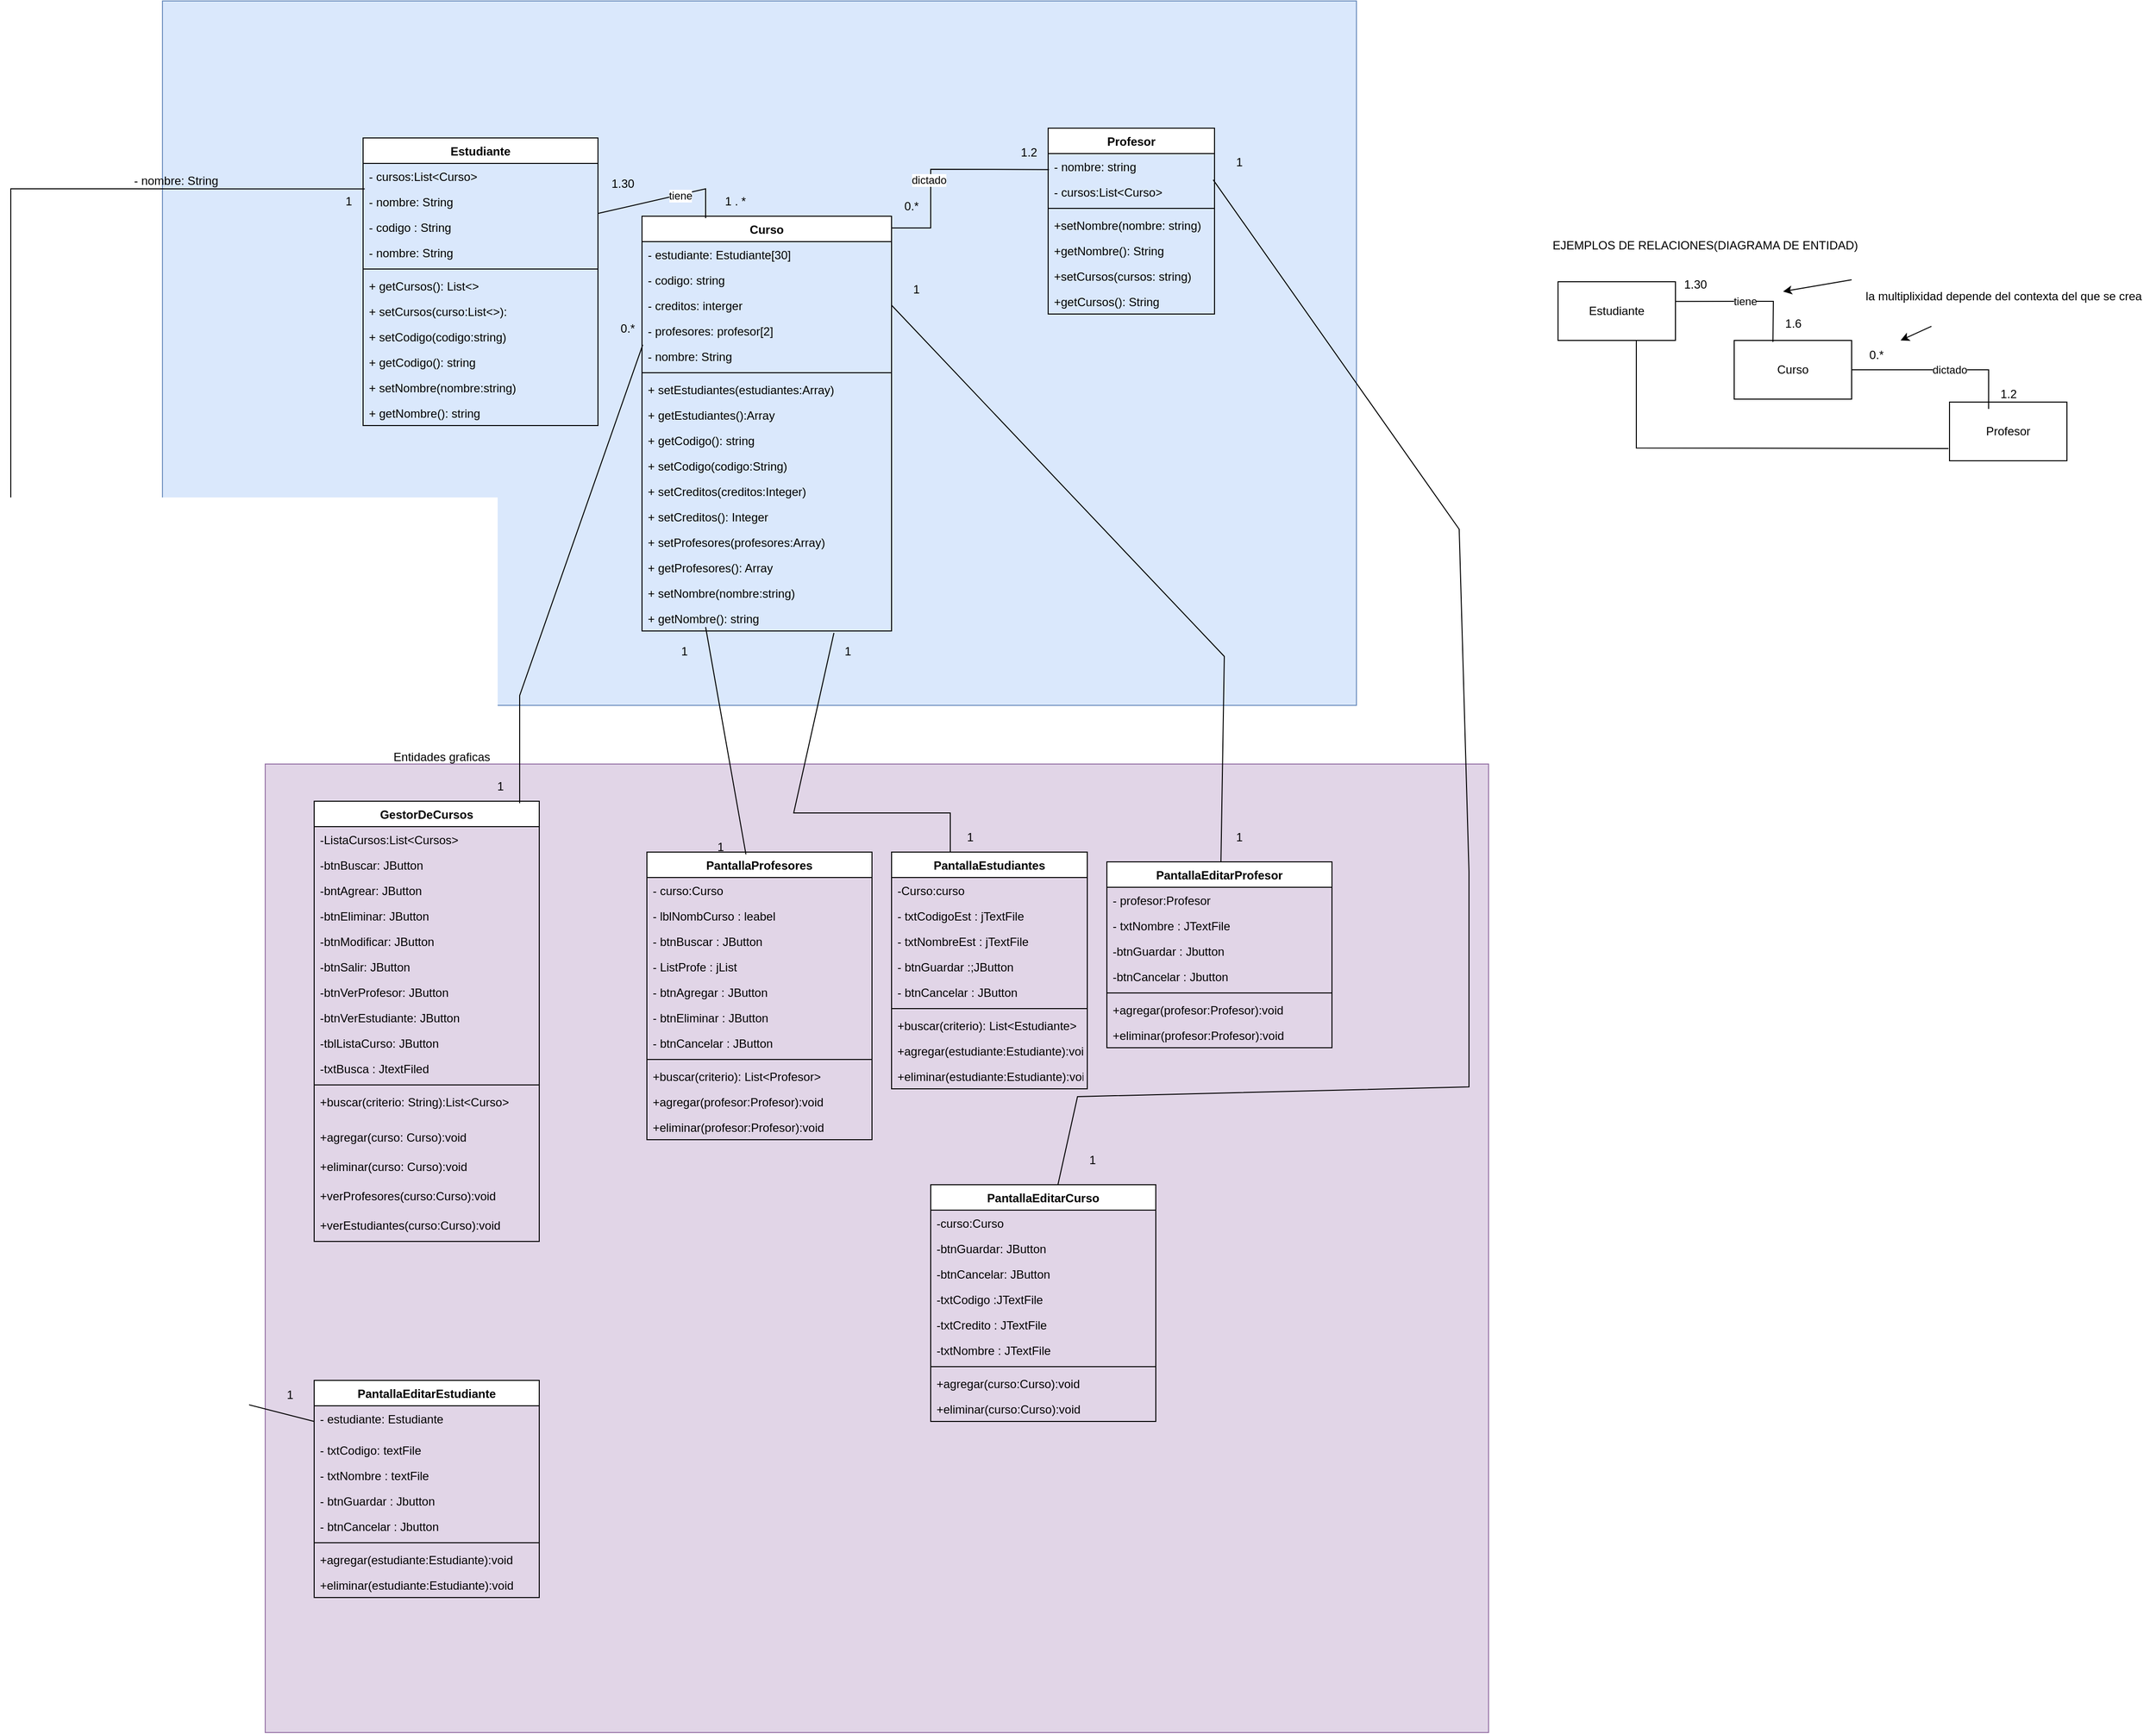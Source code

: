 <mxfile version="21.2.3" type="device">
  <diagram id="C5RBs43oDa-KdzZeNtuy" name="Page-1">
    <mxGraphModel dx="4175" dy="2761" grid="1" gridSize="10" guides="1" tooltips="1" connect="1" arrows="1" fold="1" page="1" pageScale="1" pageWidth="827" pageHeight="1169" math="0" shadow="0">
      <root>
        <mxCell id="WIyWlLk6GJQsqaUBKTNV-0" />
        <mxCell id="WIyWlLk6GJQsqaUBKTNV-1" parent="WIyWlLk6GJQsqaUBKTNV-0" />
        <mxCell id="dfQ5vr2KlKe60jf83hE6-34" value="" style="rounded=0;whiteSpace=wrap;html=1;fillColor=#dae8fc;strokeColor=#6c8ebf;" parent="WIyWlLk6GJQsqaUBKTNV-1" vertex="1">
          <mxGeometry x="-165" y="-470" width="1220" height="720" as="geometry" />
        </mxCell>
        <mxCell id="n-YLbALkxdfo_zPKDHEP-65" value="" style="rounded=0;whiteSpace=wrap;html=1;fillColor=#e1d5e7;strokeColor=#9673a6;" parent="WIyWlLk6GJQsqaUBKTNV-1" vertex="1">
          <mxGeometry x="-60" y="310" width="1250" height="990" as="geometry" />
        </mxCell>
        <mxCell id="zkfFHV4jXpPFQw0GAbJ--0" value="Profesor" style="swimlane;fontStyle=1;align=center;verticalAlign=top;childLayout=stackLayout;horizontal=1;startSize=26;horizontalStack=0;resizeParent=1;resizeLast=0;collapsible=1;marginBottom=0;rounded=0;shadow=0;strokeWidth=1;" parent="WIyWlLk6GJQsqaUBKTNV-1" vertex="1">
          <mxGeometry x="740" y="-340" width="170" height="190" as="geometry">
            <mxRectangle x="230" y="140" width="160" height="26" as="alternateBounds" />
          </mxGeometry>
        </mxCell>
        <mxCell id="zkfFHV4jXpPFQw0GAbJ--1" value="- nombre: string&#xa;" style="text;align=left;verticalAlign=top;spacingLeft=4;spacingRight=4;overflow=hidden;rotatable=0;points=[[0,0.5],[1,0.5]];portConstraint=eastwest;" parent="zkfFHV4jXpPFQw0GAbJ--0" vertex="1">
          <mxGeometry y="26" width="170" height="26" as="geometry" />
        </mxCell>
        <mxCell id="zkfFHV4jXpPFQw0GAbJ--2" value="- cursos:List&lt;Curso&gt;" style="text;align=left;verticalAlign=top;spacingLeft=4;spacingRight=4;overflow=hidden;rotatable=0;points=[[0,0.5],[1,0.5]];portConstraint=eastwest;rounded=0;shadow=0;html=0;" parent="zkfFHV4jXpPFQw0GAbJ--0" vertex="1">
          <mxGeometry y="52" width="170" height="26" as="geometry" />
        </mxCell>
        <mxCell id="zkfFHV4jXpPFQw0GAbJ--4" value="" style="line;html=1;strokeWidth=1;align=left;verticalAlign=middle;spacingTop=-1;spacingLeft=3;spacingRight=3;rotatable=0;labelPosition=right;points=[];portConstraint=eastwest;" parent="zkfFHV4jXpPFQw0GAbJ--0" vertex="1">
          <mxGeometry y="78" width="170" height="8" as="geometry" />
        </mxCell>
        <mxCell id="dfQ5vr2KlKe60jf83hE6-14" value="+setNombre(nombre: string)" style="text;align=left;verticalAlign=top;spacingLeft=4;spacingRight=4;overflow=hidden;rotatable=0;points=[[0,0.5],[1,0.5]];portConstraint=eastwest;rounded=0;shadow=0;html=0;" parent="zkfFHV4jXpPFQw0GAbJ--0" vertex="1">
          <mxGeometry y="86" width="170" height="26" as="geometry" />
        </mxCell>
        <mxCell id="dfQ5vr2KlKe60jf83hE6-15" value="+getNombre(): String" style="text;align=left;verticalAlign=top;spacingLeft=4;spacingRight=4;overflow=hidden;rotatable=0;points=[[0,0.5],[1,0.5]];portConstraint=eastwest;rounded=0;shadow=0;html=0;" parent="zkfFHV4jXpPFQw0GAbJ--0" vertex="1">
          <mxGeometry y="112" width="170" height="26" as="geometry" />
        </mxCell>
        <mxCell id="dfQ5vr2KlKe60jf83hE6-16" value="+setCursos(cursos: string)" style="text;align=left;verticalAlign=top;spacingLeft=4;spacingRight=4;overflow=hidden;rotatable=0;points=[[0,0.5],[1,0.5]];portConstraint=eastwest;rounded=0;shadow=0;html=0;" parent="zkfFHV4jXpPFQw0GAbJ--0" vertex="1">
          <mxGeometry y="138" width="170" height="26" as="geometry" />
        </mxCell>
        <mxCell id="dfQ5vr2KlKe60jf83hE6-17" value="+getCursos(): String" style="text;align=left;verticalAlign=top;spacingLeft=4;spacingRight=4;overflow=hidden;rotatable=0;points=[[0,0.5],[1,0.5]];portConstraint=eastwest;rounded=0;shadow=0;html=0;" parent="zkfFHV4jXpPFQw0GAbJ--0" vertex="1">
          <mxGeometry y="164" width="170" height="26" as="geometry" />
        </mxCell>
        <mxCell id="zkfFHV4jXpPFQw0GAbJ--6" value="Estudiante" style="swimlane;fontStyle=1;align=center;verticalAlign=top;childLayout=stackLayout;horizontal=1;startSize=26;horizontalStack=0;resizeParent=1;resizeLast=0;collapsible=1;marginBottom=0;rounded=0;shadow=0;strokeWidth=1;" parent="WIyWlLk6GJQsqaUBKTNV-1" vertex="1">
          <mxGeometry x="40" y="-330" width="240" height="294" as="geometry">
            <mxRectangle x="130" y="380" width="160" height="26" as="alternateBounds" />
          </mxGeometry>
        </mxCell>
        <mxCell id="zkfFHV4jXpPFQw0GAbJ--7" value="- cursos:List&lt;Curso&gt;" style="text;align=left;verticalAlign=top;spacingLeft=4;spacingRight=4;overflow=hidden;rotatable=0;points=[[0,0.5],[1,0.5]];portConstraint=eastwest;" parent="zkfFHV4jXpPFQw0GAbJ--6" vertex="1">
          <mxGeometry y="26" width="240" height="26" as="geometry" />
        </mxCell>
        <mxCell id="FOF1XSmfGurnGoWXkGHU-1" value="- nombre: String" style="text;align=left;verticalAlign=top;spacingLeft=4;spacingRight=4;overflow=hidden;rotatable=0;points=[[0,0.5],[1,0.5]];portConstraint=eastwest;" parent="zkfFHV4jXpPFQw0GAbJ--6" vertex="1">
          <mxGeometry y="52" width="240" height="26" as="geometry" />
        </mxCell>
        <mxCell id="n-YLbALkxdfo_zPKDHEP-37" value="- codigo : String" style="text;align=left;verticalAlign=top;spacingLeft=4;spacingRight=4;overflow=hidden;rotatable=0;points=[[0,0.5],[1,0.5]];portConstraint=eastwest;" parent="zkfFHV4jXpPFQw0GAbJ--6" vertex="1">
          <mxGeometry y="78" width="240" height="26" as="geometry" />
        </mxCell>
        <mxCell id="n-YLbALkxdfo_zPKDHEP-38" value="- nombre: String" style="text;align=left;verticalAlign=top;spacingLeft=4;spacingRight=4;overflow=hidden;rotatable=0;points=[[0,0.5],[1,0.5]];portConstraint=eastwest;" parent="zkfFHV4jXpPFQw0GAbJ--6" vertex="1">
          <mxGeometry y="104" width="240" height="26" as="geometry" />
        </mxCell>
        <mxCell id="zkfFHV4jXpPFQw0GAbJ--9" value="" style="line;html=1;strokeWidth=1;align=left;verticalAlign=middle;spacingTop=-1;spacingLeft=3;spacingRight=3;rotatable=0;labelPosition=right;points=[];portConstraint=eastwest;" parent="zkfFHV4jXpPFQw0GAbJ--6" vertex="1">
          <mxGeometry y="130" width="240" height="8" as="geometry" />
        </mxCell>
        <mxCell id="dfQ5vr2KlKe60jf83hE6-31" value="+ getCursos(): List&amp;lt;&amp;gt;" style="text;strokeColor=none;fillColor=none;align=left;verticalAlign=top;spacingLeft=4;spacingRight=4;overflow=hidden;rotatable=0;points=[[0,0.5],[1,0.5]];portConstraint=eastwest;whiteSpace=wrap;html=1;" parent="zkfFHV4jXpPFQw0GAbJ--6" vertex="1">
          <mxGeometry y="138" width="240" height="26" as="geometry" />
        </mxCell>
        <mxCell id="dfQ5vr2KlKe60jf83hE6-30" value="+ setCursos(curso:List&amp;lt;&amp;gt;):" style="text;strokeColor=none;fillColor=none;align=left;verticalAlign=top;spacingLeft=4;spacingRight=4;overflow=hidden;rotatable=0;points=[[0,0.5],[1,0.5]];portConstraint=eastwest;whiteSpace=wrap;html=1;" parent="zkfFHV4jXpPFQw0GAbJ--6" vertex="1">
          <mxGeometry y="164" width="240" height="26" as="geometry" />
        </mxCell>
        <mxCell id="dfQ5vr2KlKe60jf83hE6-28" value="+ setCodigo(codigo:string)" style="text;strokeColor=none;fillColor=none;align=left;verticalAlign=top;spacingLeft=4;spacingRight=4;overflow=hidden;rotatable=0;points=[[0,0.5],[1,0.5]];portConstraint=eastwest;whiteSpace=wrap;html=1;" parent="zkfFHV4jXpPFQw0GAbJ--6" vertex="1">
          <mxGeometry y="190" width="240" height="26" as="geometry" />
        </mxCell>
        <mxCell id="dfQ5vr2KlKe60jf83hE6-29" value="+ getCodigo(): string" style="text;strokeColor=none;fillColor=none;align=left;verticalAlign=top;spacingLeft=4;spacingRight=4;overflow=hidden;rotatable=0;points=[[0,0.5],[1,0.5]];portConstraint=eastwest;whiteSpace=wrap;html=1;" parent="zkfFHV4jXpPFQw0GAbJ--6" vertex="1">
          <mxGeometry y="216" width="240" height="26" as="geometry" />
        </mxCell>
        <mxCell id="dfQ5vr2KlKe60jf83hE6-32" value="+ setNombre(nombre:string)" style="text;strokeColor=none;fillColor=none;align=left;verticalAlign=top;spacingLeft=4;spacingRight=4;overflow=hidden;rotatable=0;points=[[0,0.5],[1,0.5]];portConstraint=eastwest;whiteSpace=wrap;html=1;" parent="zkfFHV4jXpPFQw0GAbJ--6" vertex="1">
          <mxGeometry y="242" width="240" height="26" as="geometry" />
        </mxCell>
        <mxCell id="dfQ5vr2KlKe60jf83hE6-33" value="+ getNombre(): string" style="text;strokeColor=none;fillColor=none;align=left;verticalAlign=top;spacingLeft=4;spacingRight=4;overflow=hidden;rotatable=0;points=[[0,0.5],[1,0.5]];portConstraint=eastwest;whiteSpace=wrap;html=1;" parent="zkfFHV4jXpPFQw0GAbJ--6" vertex="1">
          <mxGeometry y="268" width="240" height="26" as="geometry" />
        </mxCell>
        <mxCell id="n-YLbALkxdfo_zPKDHEP-0" value="Curso" style="swimlane;fontStyle=1;align=center;verticalAlign=top;childLayout=stackLayout;horizontal=1;startSize=26;horizontalStack=0;resizeParent=1;resizeParentMax=0;resizeLast=0;collapsible=1;marginBottom=0;whiteSpace=wrap;html=1;" parent="WIyWlLk6GJQsqaUBKTNV-1" vertex="1">
          <mxGeometry x="325" y="-250" width="255" height="424" as="geometry" />
        </mxCell>
        <mxCell id="n-YLbALkxdfo_zPKDHEP-1" value="&lt;font style=&quot;vertical-align: inherit;&quot;&gt;&lt;font style=&quot;vertical-align: inherit;&quot;&gt;&lt;font style=&quot;vertical-align: inherit;&quot;&gt;&lt;font style=&quot;vertical-align: inherit;&quot;&gt;- estudiante: Estudiante[30]&lt;/font&gt;&lt;/font&gt;&lt;/font&gt;&lt;/font&gt;" style="text;strokeColor=none;fillColor=none;align=left;verticalAlign=top;spacingLeft=4;spacingRight=4;overflow=hidden;rotatable=0;points=[[0,0.5],[1,0.5]];portConstraint=eastwest;whiteSpace=wrap;html=1;" parent="n-YLbALkxdfo_zPKDHEP-0" vertex="1">
          <mxGeometry y="26" width="255" height="26" as="geometry" />
        </mxCell>
        <mxCell id="n-YLbALkxdfo_zPKDHEP-39" value="&lt;font style=&quot;vertical-align: inherit;&quot;&gt;&lt;font style=&quot;vertical-align: inherit;&quot;&gt;&lt;font style=&quot;vertical-align: inherit;&quot;&gt;&lt;font style=&quot;vertical-align: inherit;&quot;&gt;- codigo: string&lt;/font&gt;&lt;/font&gt;&lt;/font&gt;&lt;/font&gt;" style="text;strokeColor=none;fillColor=none;align=left;verticalAlign=top;spacingLeft=4;spacingRight=4;overflow=hidden;rotatable=0;points=[[0,0.5],[1,0.5]];portConstraint=eastwest;whiteSpace=wrap;html=1;" parent="n-YLbALkxdfo_zPKDHEP-0" vertex="1">
          <mxGeometry y="52" width="255" height="26" as="geometry" />
        </mxCell>
        <mxCell id="n-YLbALkxdfo_zPKDHEP-40" value="&lt;font style=&quot;vertical-align: inherit;&quot;&gt;&lt;font style=&quot;vertical-align: inherit;&quot;&gt;&lt;font style=&quot;vertical-align: inherit;&quot;&gt;&lt;font style=&quot;vertical-align: inherit;&quot;&gt;- creditos: interger&lt;/font&gt;&lt;/font&gt;&lt;/font&gt;&lt;/font&gt;" style="text;strokeColor=none;fillColor=none;align=left;verticalAlign=top;spacingLeft=4;spacingRight=4;overflow=hidden;rotatable=0;points=[[0,0.5],[1,0.5]];portConstraint=eastwest;whiteSpace=wrap;html=1;" parent="n-YLbALkxdfo_zPKDHEP-0" vertex="1">
          <mxGeometry y="78" width="255" height="26" as="geometry" />
        </mxCell>
        <mxCell id="n-YLbALkxdfo_zPKDHEP-41" value="&lt;font style=&quot;vertical-align: inherit;&quot;&gt;&lt;font style=&quot;vertical-align: inherit;&quot;&gt;&lt;font style=&quot;vertical-align: inherit;&quot;&gt;&lt;font style=&quot;vertical-align: inherit;&quot;&gt;- profesores: profesor[2]&lt;/font&gt;&lt;/font&gt;&lt;/font&gt;&lt;/font&gt;" style="text;strokeColor=none;fillColor=none;align=left;verticalAlign=top;spacingLeft=4;spacingRight=4;overflow=hidden;rotatable=0;points=[[0,0.5],[1,0.5]];portConstraint=eastwest;whiteSpace=wrap;html=1;" parent="n-YLbALkxdfo_zPKDHEP-0" vertex="1">
          <mxGeometry y="104" width="255" height="26" as="geometry" />
        </mxCell>
        <mxCell id="n-YLbALkxdfo_zPKDHEP-42" value="&lt;font style=&quot;vertical-align: inherit;&quot;&gt;&lt;font style=&quot;vertical-align: inherit;&quot;&gt;&lt;font style=&quot;vertical-align: inherit;&quot;&gt;&lt;font style=&quot;vertical-align: inherit;&quot;&gt;- nombre: String&lt;/font&gt;&lt;/font&gt;&lt;/font&gt;&lt;/font&gt;" style="text;strokeColor=none;fillColor=none;align=left;verticalAlign=top;spacingLeft=4;spacingRight=4;overflow=hidden;rotatable=0;points=[[0,0.5],[1,0.5]];portConstraint=eastwest;whiteSpace=wrap;html=1;" parent="n-YLbALkxdfo_zPKDHEP-0" vertex="1">
          <mxGeometry y="130" width="255" height="26" as="geometry" />
        </mxCell>
        <mxCell id="n-YLbALkxdfo_zPKDHEP-2" value="" style="line;strokeWidth=1;fillColor=none;align=left;verticalAlign=middle;spacingTop=-1;spacingLeft=3;spacingRight=3;rotatable=0;labelPosition=right;points=[];portConstraint=eastwest;strokeColor=inherit;" parent="n-YLbALkxdfo_zPKDHEP-0" vertex="1">
          <mxGeometry y="156" width="255" height="8" as="geometry" />
        </mxCell>
        <mxCell id="n-YLbALkxdfo_zPKDHEP-3" value="+ setEstudiantes(estudiantes:Array)" style="text;strokeColor=none;fillColor=none;align=left;verticalAlign=top;spacingLeft=4;spacingRight=4;overflow=hidden;rotatable=0;points=[[0,0.5],[1,0.5]];portConstraint=eastwest;whiteSpace=wrap;html=1;" parent="n-YLbALkxdfo_zPKDHEP-0" vertex="1">
          <mxGeometry y="164" width="255" height="26" as="geometry" />
        </mxCell>
        <mxCell id="dfQ5vr2KlKe60jf83hE6-19" value="+ getEstudiantes():Array" style="text;strokeColor=none;fillColor=none;align=left;verticalAlign=top;spacingLeft=4;spacingRight=4;overflow=hidden;rotatable=0;points=[[0,0.5],[1,0.5]];portConstraint=eastwest;whiteSpace=wrap;html=1;" parent="n-YLbALkxdfo_zPKDHEP-0" vertex="1">
          <mxGeometry y="190" width="255" height="26" as="geometry" />
        </mxCell>
        <mxCell id="dfQ5vr2KlKe60jf83hE6-20" value="+ getCodigo(): string" style="text;strokeColor=none;fillColor=none;align=left;verticalAlign=top;spacingLeft=4;spacingRight=4;overflow=hidden;rotatable=0;points=[[0,0.5],[1,0.5]];portConstraint=eastwest;whiteSpace=wrap;html=1;" parent="n-YLbALkxdfo_zPKDHEP-0" vertex="1">
          <mxGeometry y="216" width="255" height="26" as="geometry" />
        </mxCell>
        <mxCell id="dfQ5vr2KlKe60jf83hE6-21" value="+ setCodigo(codigo:String)" style="text;strokeColor=none;fillColor=none;align=left;verticalAlign=top;spacingLeft=4;spacingRight=4;overflow=hidden;rotatable=0;points=[[0,0.5],[1,0.5]];portConstraint=eastwest;whiteSpace=wrap;html=1;" parent="n-YLbALkxdfo_zPKDHEP-0" vertex="1">
          <mxGeometry y="242" width="255" height="26" as="geometry" />
        </mxCell>
        <mxCell id="dfQ5vr2KlKe60jf83hE6-23" value="+ setCreditos(creditos:Integer)" style="text;strokeColor=none;fillColor=none;align=left;verticalAlign=top;spacingLeft=4;spacingRight=4;overflow=hidden;rotatable=0;points=[[0,0.5],[1,0.5]];portConstraint=eastwest;whiteSpace=wrap;html=1;" parent="n-YLbALkxdfo_zPKDHEP-0" vertex="1">
          <mxGeometry y="268" width="255" height="26" as="geometry" />
        </mxCell>
        <mxCell id="dfQ5vr2KlKe60jf83hE6-22" value="+ setCreditos(): Integer" style="text;strokeColor=none;fillColor=none;align=left;verticalAlign=top;spacingLeft=4;spacingRight=4;overflow=hidden;rotatable=0;points=[[0,0.5],[1,0.5]];portConstraint=eastwest;whiteSpace=wrap;html=1;" parent="n-YLbALkxdfo_zPKDHEP-0" vertex="1">
          <mxGeometry y="294" width="255" height="26" as="geometry" />
        </mxCell>
        <mxCell id="dfQ5vr2KlKe60jf83hE6-24" value="+ setProfesores(profesores:Array)" style="text;strokeColor=none;fillColor=none;align=left;verticalAlign=top;spacingLeft=4;spacingRight=4;overflow=hidden;rotatable=0;points=[[0,0.5],[1,0.5]];portConstraint=eastwest;whiteSpace=wrap;html=1;" parent="n-YLbALkxdfo_zPKDHEP-0" vertex="1">
          <mxGeometry y="320" width="255" height="26" as="geometry" />
        </mxCell>
        <mxCell id="dfQ5vr2KlKe60jf83hE6-25" value="+ getProfesores(): Array" style="text;strokeColor=none;fillColor=none;align=left;verticalAlign=top;spacingLeft=4;spacingRight=4;overflow=hidden;rotatable=0;points=[[0,0.5],[1,0.5]];portConstraint=eastwest;whiteSpace=wrap;html=1;" parent="n-YLbALkxdfo_zPKDHEP-0" vertex="1">
          <mxGeometry y="346" width="255" height="26" as="geometry" />
        </mxCell>
        <mxCell id="dfQ5vr2KlKe60jf83hE6-26" value="+ setNombre(nombre:string)" style="text;strokeColor=none;fillColor=none;align=left;verticalAlign=top;spacingLeft=4;spacingRight=4;overflow=hidden;rotatable=0;points=[[0,0.5],[1,0.5]];portConstraint=eastwest;whiteSpace=wrap;html=1;" parent="n-YLbALkxdfo_zPKDHEP-0" vertex="1">
          <mxGeometry y="372" width="255" height="26" as="geometry" />
        </mxCell>
        <mxCell id="dfQ5vr2KlKe60jf83hE6-27" value="+ getNombre(): string" style="text;strokeColor=none;fillColor=none;align=left;verticalAlign=top;spacingLeft=4;spacingRight=4;overflow=hidden;rotatable=0;points=[[0,0.5],[1,0.5]];portConstraint=eastwest;whiteSpace=wrap;html=1;" parent="n-YLbALkxdfo_zPKDHEP-0" vertex="1">
          <mxGeometry y="398" width="255" height="26" as="geometry" />
        </mxCell>
        <mxCell id="n-YLbALkxdfo_zPKDHEP-4" value="Estudiante" style="rounded=0;whiteSpace=wrap;html=1;" parent="WIyWlLk6GJQsqaUBKTNV-1" vertex="1">
          <mxGeometry x="1261" y="-183" width="120" height="60" as="geometry" />
        </mxCell>
        <mxCell id="n-YLbALkxdfo_zPKDHEP-5" value="Curso" style="rounded=0;whiteSpace=wrap;html=1;" parent="WIyWlLk6GJQsqaUBKTNV-1" vertex="1">
          <mxGeometry x="1441" y="-123" width="120" height="60" as="geometry" />
        </mxCell>
        <mxCell id="n-YLbALkxdfo_zPKDHEP-6" value="Profesor" style="rounded=0;whiteSpace=wrap;html=1;" parent="WIyWlLk6GJQsqaUBKTNV-1" vertex="1">
          <mxGeometry x="1661" y="-60" width="120" height="60" as="geometry" />
        </mxCell>
        <mxCell id="n-YLbALkxdfo_zPKDHEP-7" value="tiene" style="endArrow=none;html=1;rounded=0;exitX=0.997;exitY=0.335;exitDx=0;exitDy=0;exitPerimeter=0;entryX=0.33;entryY=0.025;entryDx=0;entryDy=0;entryPerimeter=0;" parent="WIyWlLk6GJQsqaUBKTNV-1" source="n-YLbALkxdfo_zPKDHEP-4" target="n-YLbALkxdfo_zPKDHEP-5" edge="1">
          <mxGeometry width="50" height="50" relative="1" as="geometry">
            <mxPoint x="1421" y="-123" as="sourcePoint" />
            <mxPoint x="1481" y="-133" as="targetPoint" />
            <Array as="points">
              <mxPoint x="1481" y="-163" />
            </Array>
          </mxGeometry>
        </mxCell>
        <mxCell id="n-YLbALkxdfo_zPKDHEP-8" value="1.30" style="text;html=1;align=center;verticalAlign=middle;resizable=0;points=[];autosize=1;strokeColor=none;fillColor=none;" parent="WIyWlLk6GJQsqaUBKTNV-1" vertex="1">
          <mxGeometry x="1376" y="-195" width="50" height="30" as="geometry" />
        </mxCell>
        <mxCell id="n-YLbALkxdfo_zPKDHEP-10" value="" style="endArrow=none;html=1;rounded=0;exitX=-0.009;exitY=0.674;exitDx=0;exitDy=0;exitPerimeter=0;" parent="WIyWlLk6GJQsqaUBKTNV-1" edge="1">
          <mxGeometry width="50" height="50" relative="1" as="geometry">
            <mxPoint x="1659.92" y="-12.56" as="sourcePoint" />
            <mxPoint x="1341" y="-123" as="targetPoint" />
            <Array as="points">
              <mxPoint x="1341" y="-13" />
            </Array>
          </mxGeometry>
        </mxCell>
        <mxCell id="n-YLbALkxdfo_zPKDHEP-11" value="1.6" style="text;html=1;align=center;verticalAlign=middle;resizable=0;points=[];autosize=1;strokeColor=none;fillColor=none;" parent="WIyWlLk6GJQsqaUBKTNV-1" vertex="1">
          <mxGeometry x="1481" y="-155" width="40" height="30" as="geometry" />
        </mxCell>
        <mxCell id="n-YLbALkxdfo_zPKDHEP-12" value="EJEMPLOS DE RELACIONES(DIAGRAMA DE ENTIDAD)" style="text;html=1;align=center;verticalAlign=middle;resizable=0;points=[];autosize=1;strokeColor=none;fillColor=none;" parent="WIyWlLk6GJQsqaUBKTNV-1" vertex="1">
          <mxGeometry x="1241" y="-235" width="340" height="30" as="geometry" />
        </mxCell>
        <mxCell id="n-YLbALkxdfo_zPKDHEP-15" value="" style="endArrow=classic;html=1;rounded=0;" parent="WIyWlLk6GJQsqaUBKTNV-1" edge="1">
          <mxGeometry width="50" height="50" relative="1" as="geometry">
            <mxPoint x="1561" y="-185" as="sourcePoint" />
            <mxPoint x="1491" y="-173" as="targetPoint" />
          </mxGeometry>
        </mxCell>
        <mxCell id="n-YLbALkxdfo_zPKDHEP-16" value="" style="endArrow=none;html=1;rounded=0;exitX=1;exitY=0.5;exitDx=0;exitDy=0;entryX=0.333;entryY=0;entryDx=0;entryDy=0;entryPerimeter=0;" parent="WIyWlLk6GJQsqaUBKTNV-1" source="n-YLbALkxdfo_zPKDHEP-5" edge="1">
          <mxGeometry width="50" height="50" relative="1" as="geometry">
            <mxPoint x="1591" y="-83" as="sourcePoint" />
            <mxPoint x="1700.96" y="-53" as="targetPoint" />
            <Array as="points">
              <mxPoint x="1701" y="-93" />
            </Array>
          </mxGeometry>
        </mxCell>
        <mxCell id="n-YLbALkxdfo_zPKDHEP-17" value="dictado" style="edgeLabel;html=1;align=center;verticalAlign=middle;resizable=0;points=[];" parent="n-YLbALkxdfo_zPKDHEP-16" vertex="1" connectable="0">
          <mxGeometry x="0.106" relative="1" as="geometry">
            <mxPoint as="offset" />
          </mxGeometry>
        </mxCell>
        <mxCell id="n-YLbALkxdfo_zPKDHEP-18" value="0.*" style="text;html=1;align=center;verticalAlign=middle;resizable=0;points=[];autosize=1;strokeColor=none;fillColor=none;" parent="WIyWlLk6GJQsqaUBKTNV-1" vertex="1">
          <mxGeometry x="1566" y="-123" width="40" height="30" as="geometry" />
        </mxCell>
        <mxCell id="n-YLbALkxdfo_zPKDHEP-19" value="1.2" style="text;html=1;align=center;verticalAlign=middle;resizable=0;points=[];autosize=1;strokeColor=none;fillColor=none;" parent="WIyWlLk6GJQsqaUBKTNV-1" vertex="1">
          <mxGeometry x="1701" y="-83" width="40" height="30" as="geometry" />
        </mxCell>
        <mxCell id="n-YLbALkxdfo_zPKDHEP-21" value="la multiplixidad depende del contexta del que se crea" style="text;html=1;align=center;verticalAlign=middle;resizable=0;points=[];autosize=1;strokeColor=none;fillColor=none;" parent="WIyWlLk6GJQsqaUBKTNV-1" vertex="1">
          <mxGeometry x="1561" y="-183" width="310" height="30" as="geometry" />
        </mxCell>
        <mxCell id="n-YLbALkxdfo_zPKDHEP-25" value="" style="endArrow=classic;html=1;rounded=0;exitX=0.005;exitY=0.92;exitDx=0;exitDy=0;exitPerimeter=0;" parent="WIyWlLk6GJQsqaUBKTNV-1" edge="1">
          <mxGeometry width="50" height="50" relative="1" as="geometry">
            <mxPoint x="1642.55" y="-137.4" as="sourcePoint" />
            <mxPoint x="1611" y="-123" as="targetPoint" />
          </mxGeometry>
        </mxCell>
        <mxCell id="n-YLbALkxdfo_zPKDHEP-29" value="&lt;font style=&quot;vertical-align: inherit;&quot;&gt;&lt;font style=&quot;vertical-align: inherit;&quot;&gt;1.30&lt;/font&gt;&lt;/font&gt;" style="text;html=1;align=center;verticalAlign=middle;resizable=0;points=[];autosize=1;strokeColor=none;fillColor=none;" parent="WIyWlLk6GJQsqaUBKTNV-1" vertex="1">
          <mxGeometry x="280" y="-298" width="50" height="30" as="geometry" />
        </mxCell>
        <mxCell id="n-YLbALkxdfo_zPKDHEP-30" value="" style="endArrow=none;html=1;rounded=0;exitX=0.999;exitY=-0.028;exitDx=0;exitDy=0;exitPerimeter=0;" parent="WIyWlLk6GJQsqaUBKTNV-1" source="n-YLbALkxdfo_zPKDHEP-37" edge="1">
          <mxGeometry width="50" height="50" relative="1" as="geometry">
            <mxPoint x="360" y="-138" as="sourcePoint" />
            <mxPoint x="390" y="-248" as="targetPoint" />
            <Array as="points">
              <mxPoint x="390" y="-278" />
            </Array>
          </mxGeometry>
        </mxCell>
        <mxCell id="n-YLbALkxdfo_zPKDHEP-31" value="&lt;font style=&quot;vertical-align: inherit;&quot;&gt;&lt;font style=&quot;vertical-align: inherit;&quot;&gt;tiene&lt;/font&gt;&lt;/font&gt;" style="edgeLabel;html=1;align=center;verticalAlign=middle;resizable=0;points=[];" parent="n-YLbALkxdfo_zPKDHEP-30" vertex="1" connectable="0">
          <mxGeometry x="0.193" y="-1" relative="1" as="geometry">
            <mxPoint as="offset" />
          </mxGeometry>
        </mxCell>
        <mxCell id="n-YLbALkxdfo_zPKDHEP-32" value="&lt;font style=&quot;vertical-align: inherit;&quot;&gt;&lt;font style=&quot;vertical-align: inherit;&quot;&gt;1 . *&lt;/font&gt;&lt;/font&gt;" style="text;html=1;align=center;verticalAlign=middle;resizable=0;points=[];autosize=1;strokeColor=none;fillColor=none;" parent="WIyWlLk6GJQsqaUBKTNV-1" vertex="1">
          <mxGeometry x="400" y="-280" width="40" height="30" as="geometry" />
        </mxCell>
        <mxCell id="n-YLbALkxdfo_zPKDHEP-33" value="" style="endArrow=none;html=1;rounded=0;entryX=1.021;entryY=1.078;entryDx=0;entryDy=0;entryPerimeter=0;" parent="WIyWlLk6GJQsqaUBKTNV-1" target="n-YLbALkxdfo_zPKDHEP-36" edge="1">
          <mxGeometry width="50" height="50" relative="1" as="geometry">
            <mxPoint x="580" y="-238" as="sourcePoint" />
            <mxPoint x="630" y="-158" as="targetPoint" />
            <Array as="points">
              <mxPoint x="620" y="-238" />
              <mxPoint x="620" y="-298" />
            </Array>
          </mxGeometry>
        </mxCell>
        <mxCell id="n-YLbALkxdfo_zPKDHEP-35" value="&lt;font style=&quot;vertical-align: inherit;&quot;&gt;&lt;font style=&quot;vertical-align: inherit;&quot;&gt;dictado&lt;/font&gt;&lt;/font&gt;" style="edgeLabel;html=1;align=center;verticalAlign=middle;resizable=0;points=[];" parent="n-YLbALkxdfo_zPKDHEP-33" vertex="1" connectable="0">
          <mxGeometry x="-0.188" y="2" relative="1" as="geometry">
            <mxPoint as="offset" />
          </mxGeometry>
        </mxCell>
        <mxCell id="n-YLbALkxdfo_zPKDHEP-34" value="&lt;font style=&quot;vertical-align: inherit;&quot;&gt;&lt;font style=&quot;vertical-align: inherit;&quot;&gt;0.*&lt;/font&gt;&lt;/font&gt;" style="text;html=1;align=center;verticalAlign=middle;resizable=0;points=[];autosize=1;strokeColor=none;fillColor=none;" parent="WIyWlLk6GJQsqaUBKTNV-1" vertex="1">
          <mxGeometry x="580" y="-275" width="40" height="30" as="geometry" />
        </mxCell>
        <mxCell id="n-YLbALkxdfo_zPKDHEP-36" value="&lt;font style=&quot;vertical-align: inherit;&quot;&gt;&lt;font style=&quot;vertical-align: inherit;&quot;&gt;1.2&lt;/font&gt;&lt;/font&gt;" style="text;html=1;align=center;verticalAlign=middle;resizable=0;points=[];autosize=1;strokeColor=none;fillColor=none;" parent="WIyWlLk6GJQsqaUBKTNV-1" vertex="1">
          <mxGeometry x="700" y="-330" width="40" height="30" as="geometry" />
        </mxCell>
        <mxCell id="n-YLbALkxdfo_zPKDHEP-43" value="GestorDeCursos" style="swimlane;fontStyle=1;align=center;verticalAlign=top;childLayout=stackLayout;horizontal=1;startSize=26;horizontalStack=0;resizeParent=1;resizeParentMax=0;resizeLast=0;collapsible=1;marginBottom=0;whiteSpace=wrap;html=1;" parent="WIyWlLk6GJQsqaUBKTNV-1" vertex="1">
          <mxGeometry x="-10" y="348" width="230" height="450" as="geometry" />
        </mxCell>
        <mxCell id="n-YLbALkxdfo_zPKDHEP-44" value="-ListaCursos:List&amp;lt;Cursos&amp;gt;" style="text;strokeColor=none;fillColor=none;align=left;verticalAlign=top;spacingLeft=4;spacingRight=4;overflow=hidden;rotatable=0;points=[[0,0.5],[1,0.5]];portConstraint=eastwest;whiteSpace=wrap;html=1;" parent="n-YLbALkxdfo_zPKDHEP-43" vertex="1">
          <mxGeometry y="26" width="230" height="26" as="geometry" />
        </mxCell>
        <mxCell id="n-YLbALkxdfo_zPKDHEP-73" value="-btnBuscar: JButton" style="text;strokeColor=none;fillColor=none;align=left;verticalAlign=top;spacingLeft=4;spacingRight=4;overflow=hidden;rotatable=0;points=[[0,0.5],[1,0.5]];portConstraint=eastwest;whiteSpace=wrap;html=1;" parent="n-YLbALkxdfo_zPKDHEP-43" vertex="1">
          <mxGeometry y="52" width="230" height="26" as="geometry" />
        </mxCell>
        <mxCell id="n-YLbALkxdfo_zPKDHEP-74" value="-bntAgrear: JButton" style="text;strokeColor=none;fillColor=none;align=left;verticalAlign=top;spacingLeft=4;spacingRight=4;overflow=hidden;rotatable=0;points=[[0,0.5],[1,0.5]];portConstraint=eastwest;whiteSpace=wrap;html=1;" parent="n-YLbALkxdfo_zPKDHEP-43" vertex="1">
          <mxGeometry y="78" width="230" height="26" as="geometry" />
        </mxCell>
        <mxCell id="n-YLbALkxdfo_zPKDHEP-75" value="-btnEliminar: JButton" style="text;strokeColor=none;fillColor=none;align=left;verticalAlign=top;spacingLeft=4;spacingRight=4;overflow=hidden;rotatable=0;points=[[0,0.5],[1,0.5]];portConstraint=eastwest;whiteSpace=wrap;html=1;" parent="n-YLbALkxdfo_zPKDHEP-43" vertex="1">
          <mxGeometry y="104" width="230" height="26" as="geometry" />
        </mxCell>
        <mxCell id="n-YLbALkxdfo_zPKDHEP-76" value="-btnModificar: JButton" style="text;strokeColor=none;fillColor=none;align=left;verticalAlign=top;spacingLeft=4;spacingRight=4;overflow=hidden;rotatable=0;points=[[0,0.5],[1,0.5]];portConstraint=eastwest;whiteSpace=wrap;html=1;" parent="n-YLbALkxdfo_zPKDHEP-43" vertex="1">
          <mxGeometry y="130" width="230" height="26" as="geometry" />
        </mxCell>
        <mxCell id="--uAvpTp4v0zV4zCWOfy-2" value="-btnSalir: JButton" style="text;strokeColor=none;fillColor=none;align=left;verticalAlign=top;spacingLeft=4;spacingRight=4;overflow=hidden;rotatable=0;points=[[0,0.5],[1,0.5]];portConstraint=eastwest;whiteSpace=wrap;html=1;" parent="n-YLbALkxdfo_zPKDHEP-43" vertex="1">
          <mxGeometry y="156" width="230" height="26" as="geometry" />
        </mxCell>
        <mxCell id="n-YLbALkxdfo_zPKDHEP-77" value="-btnVerProfesor: JButton" style="text;strokeColor=none;fillColor=none;align=left;verticalAlign=top;spacingLeft=4;spacingRight=4;overflow=hidden;rotatable=0;points=[[0,0.5],[1,0.5]];portConstraint=eastwest;whiteSpace=wrap;html=1;" parent="n-YLbALkxdfo_zPKDHEP-43" vertex="1">
          <mxGeometry y="182" width="230" height="26" as="geometry" />
        </mxCell>
        <mxCell id="n-YLbALkxdfo_zPKDHEP-78" value="-btnVerEstudiante: JButton" style="text;strokeColor=none;fillColor=none;align=left;verticalAlign=top;spacingLeft=4;spacingRight=4;overflow=hidden;rotatable=0;points=[[0,0.5],[1,0.5]];portConstraint=eastwest;whiteSpace=wrap;html=1;" parent="n-YLbALkxdfo_zPKDHEP-43" vertex="1">
          <mxGeometry y="208" width="230" height="26" as="geometry" />
        </mxCell>
        <mxCell id="--uAvpTp4v0zV4zCWOfy-3" value="-tblListaCurso: JButton" style="text;strokeColor=none;fillColor=none;align=left;verticalAlign=top;spacingLeft=4;spacingRight=4;overflow=hidden;rotatable=0;points=[[0,0.5],[1,0.5]];portConstraint=eastwest;whiteSpace=wrap;html=1;" parent="n-YLbALkxdfo_zPKDHEP-43" vertex="1">
          <mxGeometry y="234" width="230" height="26" as="geometry" />
        </mxCell>
        <mxCell id="--uAvpTp4v0zV4zCWOfy-4" value="-txtBusca : JtextFiled" style="text;strokeColor=none;fillColor=none;align=left;verticalAlign=top;spacingLeft=4;spacingRight=4;overflow=hidden;rotatable=0;points=[[0,0.5],[1,0.5]];portConstraint=eastwest;whiteSpace=wrap;html=1;" parent="n-YLbALkxdfo_zPKDHEP-43" vertex="1">
          <mxGeometry y="260" width="230" height="26" as="geometry" />
        </mxCell>
        <mxCell id="n-YLbALkxdfo_zPKDHEP-45" value="" style="line;strokeWidth=1;fillColor=none;align=left;verticalAlign=middle;spacingTop=-1;spacingLeft=3;spacingRight=3;rotatable=0;labelPosition=right;points=[];portConstraint=eastwest;strokeColor=inherit;" parent="n-YLbALkxdfo_zPKDHEP-43" vertex="1">
          <mxGeometry y="286" width="230" height="8" as="geometry" />
        </mxCell>
        <mxCell id="n-YLbALkxdfo_zPKDHEP-46" value="+buscar(criterio: String):List&amp;lt;Curso&amp;gt;" style="text;strokeColor=none;fillColor=none;align=left;verticalAlign=top;spacingLeft=4;spacingRight=4;overflow=hidden;rotatable=0;points=[[0,0.5],[1,0.5]];portConstraint=eastwest;whiteSpace=wrap;html=1;" parent="n-YLbALkxdfo_zPKDHEP-43" vertex="1">
          <mxGeometry y="294" width="230" height="36" as="geometry" />
        </mxCell>
        <mxCell id="n-YLbALkxdfo_zPKDHEP-69" value="+agregar(curso: Curso):void" style="text;strokeColor=none;fillColor=none;align=left;verticalAlign=top;spacingLeft=4;spacingRight=4;overflow=hidden;rotatable=0;points=[[0,0.5],[1,0.5]];portConstraint=eastwest;whiteSpace=wrap;html=1;" parent="n-YLbALkxdfo_zPKDHEP-43" vertex="1">
          <mxGeometry y="330" width="230" height="30" as="geometry" />
        </mxCell>
        <mxCell id="n-YLbALkxdfo_zPKDHEP-70" value="+eliminar(curso: Curso):void" style="text;strokeColor=none;fillColor=none;align=left;verticalAlign=top;spacingLeft=4;spacingRight=4;overflow=hidden;rotatable=0;points=[[0,0.5],[1,0.5]];portConstraint=eastwest;whiteSpace=wrap;html=1;" parent="n-YLbALkxdfo_zPKDHEP-43" vertex="1">
          <mxGeometry y="360" width="230" height="30" as="geometry" />
        </mxCell>
        <mxCell id="n-YLbALkxdfo_zPKDHEP-71" value="+verProfesores(curso:Curso):void" style="text;strokeColor=none;fillColor=none;align=left;verticalAlign=top;spacingLeft=4;spacingRight=4;overflow=hidden;rotatable=0;points=[[0,0.5],[1,0.5]];portConstraint=eastwest;whiteSpace=wrap;html=1;" parent="n-YLbALkxdfo_zPKDHEP-43" vertex="1">
          <mxGeometry y="390" width="230" height="30" as="geometry" />
        </mxCell>
        <mxCell id="n-YLbALkxdfo_zPKDHEP-72" value="+verEstudiantes(curso:Curso):void" style="text;strokeColor=none;fillColor=none;align=left;verticalAlign=top;spacingLeft=4;spacingRight=4;overflow=hidden;rotatable=0;points=[[0,0.5],[1,0.5]];portConstraint=eastwest;whiteSpace=wrap;html=1;" parent="n-YLbALkxdfo_zPKDHEP-43" vertex="1">
          <mxGeometry y="420" width="230" height="30" as="geometry" />
        </mxCell>
        <mxCell id="n-YLbALkxdfo_zPKDHEP-47" value="" style="endArrow=none;html=1;rounded=0;entryX=0.003;entryY=0.055;entryDx=0;entryDy=0;entryPerimeter=0;" parent="WIyWlLk6GJQsqaUBKTNV-1" target="n-YLbALkxdfo_zPKDHEP-42" edge="1">
          <mxGeometry width="50" height="50" relative="1" as="geometry">
            <mxPoint x="200" y="350" as="sourcePoint" />
            <mxPoint x="250" y="300" as="targetPoint" />
            <Array as="points">
              <mxPoint x="200" y="240" />
            </Array>
          </mxGeometry>
        </mxCell>
        <mxCell id="n-YLbALkxdfo_zPKDHEP-48" value="1" style="text;html=1;align=center;verticalAlign=middle;resizable=0;points=[];autosize=1;strokeColor=none;fillColor=none;" parent="WIyWlLk6GJQsqaUBKTNV-1" vertex="1">
          <mxGeometry x="165" y="318" width="30" height="30" as="geometry" />
        </mxCell>
        <mxCell id="n-YLbALkxdfo_zPKDHEP-49" value="0.*" style="text;html=1;align=center;verticalAlign=middle;resizable=0;points=[];autosize=1;strokeColor=none;fillColor=none;" parent="WIyWlLk6GJQsqaUBKTNV-1" vertex="1">
          <mxGeometry x="290" y="-150" width="40" height="30" as="geometry" />
        </mxCell>
        <mxCell id="n-YLbALkxdfo_zPKDHEP-50" value="PantallaProfesores" style="swimlane;fontStyle=1;align=center;verticalAlign=top;childLayout=stackLayout;horizontal=1;startSize=26;horizontalStack=0;resizeParent=1;resizeParentMax=0;resizeLast=0;collapsible=1;marginBottom=0;whiteSpace=wrap;html=1;" parent="WIyWlLk6GJQsqaUBKTNV-1" vertex="1">
          <mxGeometry x="330" y="400" width="230" height="294" as="geometry" />
        </mxCell>
        <mxCell id="n-YLbALkxdfo_zPKDHEP-51" value="- curso:Curso" style="text;strokeColor=none;fillColor=none;align=left;verticalAlign=top;spacingLeft=4;spacingRight=4;overflow=hidden;rotatable=0;points=[[0,0.5],[1,0.5]];portConstraint=eastwest;whiteSpace=wrap;html=1;" parent="n-YLbALkxdfo_zPKDHEP-50" vertex="1">
          <mxGeometry y="26" width="230" height="26" as="geometry" />
        </mxCell>
        <mxCell id="dfQ5vr2KlKe60jf83hE6-7" value="&lt;font style=&quot;vertical-align: inherit;&quot;&gt;&lt;font style=&quot;vertical-align: inherit;&quot;&gt;- lblNombCurso : leabel&lt;/font&gt;&lt;/font&gt;" style="text;strokeColor=none;fillColor=none;align=left;verticalAlign=top;spacingLeft=4;spacingRight=4;overflow=hidden;rotatable=0;points=[[0,0.5],[1,0.5]];portConstraint=eastwest;whiteSpace=wrap;html=1;" parent="n-YLbALkxdfo_zPKDHEP-50" vertex="1">
          <mxGeometry y="52" width="230" height="26" as="geometry" />
        </mxCell>
        <mxCell id="dfQ5vr2KlKe60jf83hE6-8" value="&lt;font style=&quot;vertical-align: inherit;&quot;&gt;&lt;font style=&quot;vertical-align: inherit;&quot;&gt;- btnBuscar : JButton&lt;/font&gt;&lt;/font&gt;" style="text;strokeColor=none;fillColor=none;align=left;verticalAlign=top;spacingLeft=4;spacingRight=4;overflow=hidden;rotatable=0;points=[[0,0.5],[1,0.5]];portConstraint=eastwest;whiteSpace=wrap;html=1;" parent="n-YLbALkxdfo_zPKDHEP-50" vertex="1">
          <mxGeometry y="78" width="230" height="26" as="geometry" />
        </mxCell>
        <mxCell id="dfQ5vr2KlKe60jf83hE6-6" value="&lt;font style=&quot;vertical-align: inherit;&quot;&gt;&lt;font style=&quot;vertical-align: inherit;&quot;&gt;- ListProfe : jList&lt;/font&gt;&lt;/font&gt;" style="text;strokeColor=none;fillColor=none;align=left;verticalAlign=top;spacingLeft=4;spacingRight=4;overflow=hidden;rotatable=0;points=[[0,0.5],[1,0.5]];portConstraint=eastwest;whiteSpace=wrap;html=1;" parent="n-YLbALkxdfo_zPKDHEP-50" vertex="1">
          <mxGeometry y="104" width="230" height="26" as="geometry" />
        </mxCell>
        <mxCell id="dfQ5vr2KlKe60jf83hE6-5" value="&lt;font style=&quot;vertical-align: inherit;&quot;&gt;&lt;font style=&quot;vertical-align: inherit;&quot;&gt;- btnAgregar : JButton&lt;/font&gt;&lt;/font&gt;" style="text;strokeColor=none;fillColor=none;align=left;verticalAlign=top;spacingLeft=4;spacingRight=4;overflow=hidden;rotatable=0;points=[[0,0.5],[1,0.5]];portConstraint=eastwest;whiteSpace=wrap;html=1;" parent="n-YLbALkxdfo_zPKDHEP-50" vertex="1">
          <mxGeometry y="130" width="230" height="26" as="geometry" />
        </mxCell>
        <mxCell id="dfQ5vr2KlKe60jf83hE6-9" value="&lt;font style=&quot;vertical-align: inherit;&quot;&gt;&lt;font style=&quot;vertical-align: inherit;&quot;&gt;&lt;font style=&quot;vertical-align: inherit;&quot;&gt;&lt;font style=&quot;vertical-align: inherit;&quot;&gt;- btnEliminar : JButton&lt;/font&gt;&lt;/font&gt;&lt;/font&gt;&lt;/font&gt;" style="text;strokeColor=none;fillColor=none;align=left;verticalAlign=top;spacingLeft=4;spacingRight=4;overflow=hidden;rotatable=0;points=[[0,0.5],[1,0.5]];portConstraint=eastwest;whiteSpace=wrap;html=1;" parent="n-YLbALkxdfo_zPKDHEP-50" vertex="1">
          <mxGeometry y="156" width="230" height="26" as="geometry" />
        </mxCell>
        <mxCell id="dfQ5vr2KlKe60jf83hE6-4" value="&lt;font style=&quot;vertical-align: inherit;&quot;&gt;&lt;font style=&quot;vertical-align: inherit;&quot;&gt;&lt;font style=&quot;vertical-align: inherit;&quot;&gt;&lt;font style=&quot;vertical-align: inherit;&quot;&gt;- btnCancelar : JButton&lt;/font&gt;&lt;/font&gt;&lt;/font&gt;&lt;/font&gt;" style="text;strokeColor=none;fillColor=none;align=left;verticalAlign=top;spacingLeft=4;spacingRight=4;overflow=hidden;rotatable=0;points=[[0,0.5],[1,0.5]];portConstraint=eastwest;whiteSpace=wrap;html=1;" parent="n-YLbALkxdfo_zPKDHEP-50" vertex="1">
          <mxGeometry y="182" width="230" height="26" as="geometry" />
        </mxCell>
        <mxCell id="n-YLbALkxdfo_zPKDHEP-52" value="" style="line;strokeWidth=1;fillColor=none;align=left;verticalAlign=middle;spacingTop=-1;spacingLeft=3;spacingRight=3;rotatable=0;labelPosition=right;points=[];portConstraint=eastwest;strokeColor=inherit;" parent="n-YLbALkxdfo_zPKDHEP-50" vertex="1">
          <mxGeometry y="208" width="230" height="8" as="geometry" />
        </mxCell>
        <mxCell id="n-YLbALkxdfo_zPKDHEP-53" value="+buscar(criterio): List&amp;lt;Profesor&amp;gt;" style="text;strokeColor=none;fillColor=none;align=left;verticalAlign=top;spacingLeft=4;spacingRight=4;overflow=hidden;rotatable=0;points=[[0,0.5],[1,0.5]];portConstraint=eastwest;whiteSpace=wrap;html=1;" parent="n-YLbALkxdfo_zPKDHEP-50" vertex="1">
          <mxGeometry y="216" width="230" height="26" as="geometry" />
        </mxCell>
        <mxCell id="n-YLbALkxdfo_zPKDHEP-79" value="+agregar(profesor:Profesor):void" style="text;strokeColor=none;fillColor=none;align=left;verticalAlign=top;spacingLeft=4;spacingRight=4;overflow=hidden;rotatable=0;points=[[0,0.5],[1,0.5]];portConstraint=eastwest;whiteSpace=wrap;html=1;" parent="n-YLbALkxdfo_zPKDHEP-50" vertex="1">
          <mxGeometry y="242" width="230" height="26" as="geometry" />
        </mxCell>
        <mxCell id="n-YLbALkxdfo_zPKDHEP-80" value="+eliminar(profesor:Profesor):void" style="text;strokeColor=none;fillColor=none;align=left;verticalAlign=top;spacingLeft=4;spacingRight=4;overflow=hidden;rotatable=0;points=[[0,0.5],[1,0.5]];portConstraint=eastwest;whiteSpace=wrap;html=1;" parent="n-YLbALkxdfo_zPKDHEP-50" vertex="1">
          <mxGeometry y="268" width="230" height="26" as="geometry" />
        </mxCell>
        <mxCell id="n-YLbALkxdfo_zPKDHEP-54" value="PantallaEstudiantes" style="swimlane;fontStyle=1;align=center;verticalAlign=top;childLayout=stackLayout;horizontal=1;startSize=26;horizontalStack=0;resizeParent=1;resizeParentMax=0;resizeLast=0;collapsible=1;marginBottom=0;whiteSpace=wrap;html=1;" parent="WIyWlLk6GJQsqaUBKTNV-1" vertex="1">
          <mxGeometry x="580" y="400" width="200" height="242" as="geometry" />
        </mxCell>
        <mxCell id="n-YLbALkxdfo_zPKDHEP-55" value="-Curso:curso" style="text;strokeColor=none;fillColor=none;align=left;verticalAlign=top;spacingLeft=4;spacingRight=4;overflow=hidden;rotatable=0;points=[[0,0.5],[1,0.5]];portConstraint=eastwest;whiteSpace=wrap;html=1;" parent="n-YLbALkxdfo_zPKDHEP-54" vertex="1">
          <mxGeometry y="26" width="200" height="26" as="geometry" />
        </mxCell>
        <mxCell id="dfQ5vr2KlKe60jf83hE6-0" value="&lt;font style=&quot;vertical-align: inherit;&quot;&gt;&lt;font style=&quot;vertical-align: inherit;&quot;&gt;- txtCodigoEst : jTextFile&lt;/font&gt;&lt;/font&gt;" style="text;strokeColor=none;fillColor=none;align=left;verticalAlign=top;spacingLeft=4;spacingRight=4;overflow=hidden;rotatable=0;points=[[0,0.5],[1,0.5]];portConstraint=eastwest;whiteSpace=wrap;html=1;" parent="n-YLbALkxdfo_zPKDHEP-54" vertex="1">
          <mxGeometry y="52" width="200" height="26" as="geometry" />
        </mxCell>
        <mxCell id="dfQ5vr2KlKe60jf83hE6-1" value="&lt;font style=&quot;vertical-align: inherit;&quot;&gt;&lt;font style=&quot;vertical-align: inherit;&quot;&gt;&lt;font style=&quot;vertical-align: inherit;&quot;&gt;&lt;font style=&quot;vertical-align: inherit;&quot;&gt;- txtNombreEst : jTextFile&lt;/font&gt;&lt;/font&gt;&lt;/font&gt;&lt;/font&gt;" style="text;strokeColor=none;fillColor=none;align=left;verticalAlign=top;spacingLeft=4;spacingRight=4;overflow=hidden;rotatable=0;points=[[0,0.5],[1,0.5]];portConstraint=eastwest;whiteSpace=wrap;html=1;" parent="n-YLbALkxdfo_zPKDHEP-54" vertex="1">
          <mxGeometry y="78" width="200" height="26" as="geometry" />
        </mxCell>
        <mxCell id="dfQ5vr2KlKe60jf83hE6-3" value="&lt;font style=&quot;vertical-align: inherit;&quot;&gt;&lt;font style=&quot;vertical-align: inherit;&quot;&gt;&lt;font style=&quot;vertical-align: inherit;&quot;&gt;&lt;font style=&quot;vertical-align: inherit;&quot;&gt;- btnGuardar :;JButton&lt;/font&gt;&lt;/font&gt;&lt;/font&gt;&lt;/font&gt;" style="text;strokeColor=none;fillColor=none;align=left;verticalAlign=top;spacingLeft=4;spacingRight=4;overflow=hidden;rotatable=0;points=[[0,0.5],[1,0.5]];portConstraint=eastwest;whiteSpace=wrap;html=1;" parent="n-YLbALkxdfo_zPKDHEP-54" vertex="1">
          <mxGeometry y="104" width="200" height="26" as="geometry" />
        </mxCell>
        <mxCell id="dfQ5vr2KlKe60jf83hE6-2" value="&lt;font style=&quot;vertical-align: inherit;&quot;&gt;&lt;font style=&quot;vertical-align: inherit;&quot;&gt;&lt;font style=&quot;vertical-align: inherit;&quot;&gt;&lt;font style=&quot;vertical-align: inherit;&quot;&gt;&lt;font style=&quot;vertical-align: inherit;&quot;&gt;&lt;font style=&quot;vertical-align: inherit;&quot;&gt;- btnCancelar : JButton&lt;/font&gt;&lt;/font&gt;&lt;/font&gt;&lt;/font&gt;&lt;/font&gt;&lt;/font&gt;" style="text;strokeColor=none;fillColor=none;align=left;verticalAlign=top;spacingLeft=4;spacingRight=4;overflow=hidden;rotatable=0;points=[[0,0.5],[1,0.5]];portConstraint=eastwest;whiteSpace=wrap;html=1;" parent="n-YLbALkxdfo_zPKDHEP-54" vertex="1">
          <mxGeometry y="130" width="200" height="26" as="geometry" />
        </mxCell>
        <mxCell id="n-YLbALkxdfo_zPKDHEP-56" value="" style="line;strokeWidth=1;fillColor=none;align=left;verticalAlign=middle;spacingTop=-1;spacingLeft=3;spacingRight=3;rotatable=0;labelPosition=right;points=[];portConstraint=eastwest;strokeColor=inherit;" parent="n-YLbALkxdfo_zPKDHEP-54" vertex="1">
          <mxGeometry y="156" width="200" height="8" as="geometry" />
        </mxCell>
        <mxCell id="n-YLbALkxdfo_zPKDHEP-82" value="+buscar(criterio): List&amp;lt;Estudiante&amp;gt;" style="text;strokeColor=none;fillColor=none;align=left;verticalAlign=top;spacingLeft=4;spacingRight=4;overflow=hidden;rotatable=0;points=[[0,0.5],[1,0.5]];portConstraint=eastwest;whiteSpace=wrap;html=1;" parent="n-YLbALkxdfo_zPKDHEP-54" vertex="1">
          <mxGeometry y="164" width="200" height="26" as="geometry" />
        </mxCell>
        <mxCell id="n-YLbALkxdfo_zPKDHEP-83" value="+agregar(estudiante:Estudiante):void" style="text;strokeColor=none;fillColor=none;align=left;verticalAlign=top;spacingLeft=4;spacingRight=4;overflow=hidden;rotatable=0;points=[[0,0.5],[1,0.5]];portConstraint=eastwest;whiteSpace=wrap;html=1;" parent="n-YLbALkxdfo_zPKDHEP-54" vertex="1">
          <mxGeometry y="190" width="200" height="26" as="geometry" />
        </mxCell>
        <mxCell id="n-YLbALkxdfo_zPKDHEP-84" value="+eliminar(estudiante:Estudiante):void" style="text;strokeColor=none;fillColor=none;align=left;verticalAlign=top;spacingLeft=4;spacingRight=4;overflow=hidden;rotatable=0;points=[[0,0.5],[1,0.5]];portConstraint=eastwest;whiteSpace=wrap;html=1;" parent="n-YLbALkxdfo_zPKDHEP-54" vertex="1">
          <mxGeometry y="216" width="200" height="26" as="geometry" />
        </mxCell>
        <mxCell id="n-YLbALkxdfo_zPKDHEP-58" value="" style="endArrow=none;html=1;rounded=0;exitX=0.44;exitY=0.008;exitDx=0;exitDy=0;exitPerimeter=0;" parent="WIyWlLk6GJQsqaUBKTNV-1" source="n-YLbALkxdfo_zPKDHEP-50" edge="1">
          <mxGeometry width="50" height="50" relative="1" as="geometry">
            <mxPoint x="390" y="350" as="sourcePoint" />
            <mxPoint x="390" y="170" as="targetPoint" />
          </mxGeometry>
        </mxCell>
        <mxCell id="n-YLbALkxdfo_zPKDHEP-59" value="1" style="text;html=1;align=center;verticalAlign=middle;resizable=0;points=[];autosize=1;strokeColor=none;fillColor=none;" parent="WIyWlLk6GJQsqaUBKTNV-1" vertex="1">
          <mxGeometry x="390" y="380" width="30" height="30" as="geometry" />
        </mxCell>
        <mxCell id="n-YLbALkxdfo_zPKDHEP-61" value="" style="endArrow=none;html=1;rounded=0;exitX=0.769;exitY=1.077;exitDx=0;exitDy=0;exitPerimeter=0;" parent="WIyWlLk6GJQsqaUBKTNV-1" source="dfQ5vr2KlKe60jf83hE6-27" edge="1">
          <mxGeometry width="50" height="50" relative="1" as="geometry">
            <mxPoint x="520" y="200" as="sourcePoint" />
            <mxPoint x="640" y="400" as="targetPoint" />
            <Array as="points">
              <mxPoint x="480" y="360" />
              <mxPoint x="640" y="360" />
            </Array>
          </mxGeometry>
        </mxCell>
        <mxCell id="n-YLbALkxdfo_zPKDHEP-62" value="1" style="text;html=1;align=center;verticalAlign=middle;resizable=0;points=[];autosize=1;strokeColor=none;fillColor=none;" parent="WIyWlLk6GJQsqaUBKTNV-1" vertex="1">
          <mxGeometry x="590" y="-190" width="30" height="30" as="geometry" />
        </mxCell>
        <mxCell id="n-YLbALkxdfo_zPKDHEP-63" value="1" style="text;html=1;align=center;verticalAlign=middle;resizable=0;points=[];autosize=1;strokeColor=none;fillColor=none;" parent="WIyWlLk6GJQsqaUBKTNV-1" vertex="1">
          <mxGeometry x="645" y="370" width="30" height="30" as="geometry" />
        </mxCell>
        <mxCell id="n-YLbALkxdfo_zPKDHEP-66" value="Entidades graficas" style="text;html=1;align=center;verticalAlign=middle;resizable=0;points=[];autosize=1;strokeColor=none;fillColor=none;" parent="WIyWlLk6GJQsqaUBKTNV-1" vertex="1">
          <mxGeometry x="60" y="288" width="120" height="30" as="geometry" />
        </mxCell>
        <mxCell id="n-YLbALkxdfo_zPKDHEP-86" value="PantallaEditarCurso" style="swimlane;fontStyle=1;align=center;verticalAlign=top;childLayout=stackLayout;horizontal=1;startSize=26;horizontalStack=0;resizeParent=1;resizeParentMax=0;resizeLast=0;collapsible=1;marginBottom=0;whiteSpace=wrap;html=1;" parent="WIyWlLk6GJQsqaUBKTNV-1" vertex="1">
          <mxGeometry x="620" y="740" width="230" height="242" as="geometry" />
        </mxCell>
        <mxCell id="n-YLbALkxdfo_zPKDHEP-87" value="-curso:Curso" style="text;strokeColor=none;fillColor=none;align=left;verticalAlign=top;spacingLeft=4;spacingRight=4;overflow=hidden;rotatable=0;points=[[0,0.5],[1,0.5]];portConstraint=eastwest;whiteSpace=wrap;html=1;" parent="n-YLbALkxdfo_zPKDHEP-86" vertex="1">
          <mxGeometry y="26" width="230" height="26" as="geometry" />
        </mxCell>
        <mxCell id="n-YLbALkxdfo_zPKDHEP-103" value="-btnGuardar: JButton" style="text;strokeColor=none;fillColor=none;align=left;verticalAlign=top;spacingLeft=4;spacingRight=4;overflow=hidden;rotatable=0;points=[[0,0.5],[1,0.5]];portConstraint=eastwest;whiteSpace=wrap;html=1;" parent="n-YLbALkxdfo_zPKDHEP-86" vertex="1">
          <mxGeometry y="52" width="230" height="26" as="geometry" />
        </mxCell>
        <mxCell id="n-YLbALkxdfo_zPKDHEP-104" value="-btnCancelar: JButton" style="text;strokeColor=none;fillColor=none;align=left;verticalAlign=top;spacingLeft=4;spacingRight=4;overflow=hidden;rotatable=0;points=[[0,0.5],[1,0.5]];portConstraint=eastwest;whiteSpace=wrap;html=1;" parent="n-YLbALkxdfo_zPKDHEP-86" vertex="1">
          <mxGeometry y="78" width="230" height="26" as="geometry" />
        </mxCell>
        <mxCell id="dfQ5vr2KlKe60jf83hE6-10" value="&lt;font style=&quot;vertical-align: inherit;&quot;&gt;&lt;font style=&quot;vertical-align: inherit;&quot;&gt;-txtCodigo :JTextFile&lt;/font&gt;&lt;/font&gt;" style="text;strokeColor=none;fillColor=none;align=left;verticalAlign=top;spacingLeft=4;spacingRight=4;overflow=hidden;rotatable=0;points=[[0,0.5],[1,0.5]];portConstraint=eastwest;whiteSpace=wrap;html=1;" parent="n-YLbALkxdfo_zPKDHEP-86" vertex="1">
          <mxGeometry y="104" width="230" height="26" as="geometry" />
        </mxCell>
        <mxCell id="dfQ5vr2KlKe60jf83hE6-11" value="&lt;font style=&quot;vertical-align: inherit;&quot;&gt;&lt;font style=&quot;vertical-align: inherit;&quot;&gt;&lt;font style=&quot;vertical-align: inherit;&quot;&gt;&lt;font style=&quot;vertical-align: inherit;&quot;&gt;-txtCredito : JTextFile&lt;/font&gt;&lt;/font&gt;&lt;/font&gt;&lt;/font&gt;" style="text;strokeColor=none;fillColor=none;align=left;verticalAlign=top;spacingLeft=4;spacingRight=4;overflow=hidden;rotatable=0;points=[[0,0.5],[1,0.5]];portConstraint=eastwest;whiteSpace=wrap;html=1;" parent="n-YLbALkxdfo_zPKDHEP-86" vertex="1">
          <mxGeometry y="130" width="230" height="26" as="geometry" />
        </mxCell>
        <mxCell id="n-YLbALkxdfo_zPKDHEP-105" value="-txtNombre : JTextFile" style="text;strokeColor=none;fillColor=none;align=left;verticalAlign=top;spacingLeft=4;spacingRight=4;overflow=hidden;rotatable=0;points=[[0,0.5],[1,0.5]];portConstraint=eastwest;whiteSpace=wrap;html=1;" parent="n-YLbALkxdfo_zPKDHEP-86" vertex="1">
          <mxGeometry y="156" width="230" height="26" as="geometry" />
        </mxCell>
        <mxCell id="n-YLbALkxdfo_zPKDHEP-88" value="" style="line;strokeWidth=1;fillColor=none;align=left;verticalAlign=middle;spacingTop=-1;spacingLeft=3;spacingRight=3;rotatable=0;labelPosition=right;points=[];portConstraint=eastwest;strokeColor=inherit;" parent="n-YLbALkxdfo_zPKDHEP-86" vertex="1">
          <mxGeometry y="182" width="230" height="8" as="geometry" />
        </mxCell>
        <mxCell id="n-YLbALkxdfo_zPKDHEP-90" value="+agregar(curso:Curso):void" style="text;strokeColor=none;fillColor=none;align=left;verticalAlign=top;spacingLeft=4;spacingRight=4;overflow=hidden;rotatable=0;points=[[0,0.5],[1,0.5]];portConstraint=eastwest;whiteSpace=wrap;html=1;" parent="n-YLbALkxdfo_zPKDHEP-86" vertex="1">
          <mxGeometry y="190" width="230" height="26" as="geometry" />
        </mxCell>
        <mxCell id="n-YLbALkxdfo_zPKDHEP-91" value="+eliminar(curso:Curso):void" style="text;strokeColor=none;fillColor=none;align=left;verticalAlign=top;spacingLeft=4;spacingRight=4;overflow=hidden;rotatable=0;points=[[0,0.5],[1,0.5]];portConstraint=eastwest;whiteSpace=wrap;html=1;" parent="n-YLbALkxdfo_zPKDHEP-86" vertex="1">
          <mxGeometry y="216" width="230" height="26" as="geometry" />
        </mxCell>
        <mxCell id="n-YLbALkxdfo_zPKDHEP-93" value="PantallaEditarProfesor" style="swimlane;fontStyle=1;align=center;verticalAlign=top;childLayout=stackLayout;horizontal=1;startSize=26;horizontalStack=0;resizeParent=1;resizeParentMax=0;resizeLast=0;collapsible=1;marginBottom=0;whiteSpace=wrap;html=1;" parent="WIyWlLk6GJQsqaUBKTNV-1" vertex="1">
          <mxGeometry x="800" y="410" width="230" height="190" as="geometry" />
        </mxCell>
        <mxCell id="n-YLbALkxdfo_zPKDHEP-94" value="- profesor:Profesor" style="text;strokeColor=none;fillColor=none;align=left;verticalAlign=top;spacingLeft=4;spacingRight=4;overflow=hidden;rotatable=0;points=[[0,0.5],[1,0.5]];portConstraint=eastwest;whiteSpace=wrap;html=1;" parent="n-YLbALkxdfo_zPKDHEP-93" vertex="1">
          <mxGeometry y="26" width="230" height="26" as="geometry" />
        </mxCell>
        <mxCell id="--uAvpTp4v0zV4zCWOfy-8" value="- txtNombre : JTextFile" style="text;strokeColor=none;fillColor=none;align=left;verticalAlign=top;spacingLeft=4;spacingRight=4;overflow=hidden;rotatable=0;points=[[0,0.5],[1,0.5]];portConstraint=eastwest;whiteSpace=wrap;html=1;" parent="n-YLbALkxdfo_zPKDHEP-93" vertex="1">
          <mxGeometry y="52" width="230" height="26" as="geometry" />
        </mxCell>
        <mxCell id="--uAvpTp4v0zV4zCWOfy-9" value="-btnGuardar : Jbutton" style="text;strokeColor=none;fillColor=none;align=left;verticalAlign=top;spacingLeft=4;spacingRight=4;overflow=hidden;rotatable=0;points=[[0,0.5],[1,0.5]];portConstraint=eastwest;whiteSpace=wrap;html=1;" parent="n-YLbALkxdfo_zPKDHEP-93" vertex="1">
          <mxGeometry y="78" width="230" height="26" as="geometry" />
        </mxCell>
        <mxCell id="--uAvpTp4v0zV4zCWOfy-10" value="-btnCancelar : Jbutton" style="text;strokeColor=none;fillColor=none;align=left;verticalAlign=top;spacingLeft=4;spacingRight=4;overflow=hidden;rotatable=0;points=[[0,0.5],[1,0.5]];portConstraint=eastwest;whiteSpace=wrap;html=1;" parent="n-YLbALkxdfo_zPKDHEP-93" vertex="1">
          <mxGeometry y="104" width="230" height="26" as="geometry" />
        </mxCell>
        <mxCell id="n-YLbALkxdfo_zPKDHEP-95" value="" style="line;strokeWidth=1;fillColor=none;align=left;verticalAlign=middle;spacingTop=-1;spacingLeft=3;spacingRight=3;rotatable=0;labelPosition=right;points=[];portConstraint=eastwest;strokeColor=inherit;" parent="n-YLbALkxdfo_zPKDHEP-93" vertex="1">
          <mxGeometry y="130" width="230" height="8" as="geometry" />
        </mxCell>
        <mxCell id="n-YLbALkxdfo_zPKDHEP-96" value="+agregar(profesor:Profesor):void" style="text;strokeColor=none;fillColor=none;align=left;verticalAlign=top;spacingLeft=4;spacingRight=4;overflow=hidden;rotatable=0;points=[[0,0.5],[1,0.5]];portConstraint=eastwest;whiteSpace=wrap;html=1;" parent="n-YLbALkxdfo_zPKDHEP-93" vertex="1">
          <mxGeometry y="138" width="230" height="26" as="geometry" />
        </mxCell>
        <mxCell id="n-YLbALkxdfo_zPKDHEP-97" value="+eliminar(profesor:Profesor):void" style="text;strokeColor=none;fillColor=none;align=left;verticalAlign=top;spacingLeft=4;spacingRight=4;overflow=hidden;rotatable=0;points=[[0,0.5],[1,0.5]];portConstraint=eastwest;whiteSpace=wrap;html=1;" parent="n-YLbALkxdfo_zPKDHEP-93" vertex="1">
          <mxGeometry y="164" width="230" height="26" as="geometry" />
        </mxCell>
        <mxCell id="n-YLbALkxdfo_zPKDHEP-98" value="PantallaEditarEstudiante" style="swimlane;fontStyle=1;align=center;verticalAlign=top;childLayout=stackLayout;horizontal=1;startSize=26;horizontalStack=0;resizeParent=1;resizeParentMax=0;resizeLast=0;collapsible=1;marginBottom=0;whiteSpace=wrap;html=1;" parent="WIyWlLk6GJQsqaUBKTNV-1" vertex="1">
          <mxGeometry x="-10" y="940" width="230" height="222" as="geometry" />
        </mxCell>
        <mxCell id="n-YLbALkxdfo_zPKDHEP-99" value="- estudiante: Estudiante" style="text;strokeColor=none;fillColor=none;align=left;verticalAlign=top;spacingLeft=4;spacingRight=4;overflow=hidden;rotatable=0;points=[[0,0.5],[1,0.5]];portConstraint=eastwest;whiteSpace=wrap;html=1;" parent="n-YLbALkxdfo_zPKDHEP-98" vertex="1">
          <mxGeometry y="26" width="230" height="32" as="geometry" />
        </mxCell>
        <mxCell id="--uAvpTp4v0zV4zCWOfy-1" value="- txtCodigo: textFile" style="text;strokeColor=none;fillColor=none;align=left;verticalAlign=top;spacingLeft=4;spacingRight=4;overflow=hidden;rotatable=0;points=[[0,0.5],[1,0.5]];portConstraint=eastwest;whiteSpace=wrap;html=1;" parent="n-YLbALkxdfo_zPKDHEP-98" vertex="1">
          <mxGeometry y="58" width="230" height="26" as="geometry" />
        </mxCell>
        <mxCell id="--uAvpTp4v0zV4zCWOfy-5" value="- txtNombre : textFile" style="text;strokeColor=none;fillColor=none;align=left;verticalAlign=top;spacingLeft=4;spacingRight=4;overflow=hidden;rotatable=0;points=[[0,0.5],[1,0.5]];portConstraint=eastwest;whiteSpace=wrap;html=1;" parent="n-YLbALkxdfo_zPKDHEP-98" vertex="1">
          <mxGeometry y="84" width="230" height="26" as="geometry" />
        </mxCell>
        <mxCell id="--uAvpTp4v0zV4zCWOfy-6" value="- btnGuardar : Jbutton" style="text;strokeColor=none;fillColor=none;align=left;verticalAlign=top;spacingLeft=4;spacingRight=4;overflow=hidden;rotatable=0;points=[[0,0.5],[1,0.5]];portConstraint=eastwest;whiteSpace=wrap;html=1;" parent="n-YLbALkxdfo_zPKDHEP-98" vertex="1">
          <mxGeometry y="110" width="230" height="26" as="geometry" />
        </mxCell>
        <mxCell id="--uAvpTp4v0zV4zCWOfy-7" value="- btnCancelar : Jbutton" style="text;strokeColor=none;fillColor=none;align=left;verticalAlign=top;spacingLeft=4;spacingRight=4;overflow=hidden;rotatable=0;points=[[0,0.5],[1,0.5]];portConstraint=eastwest;whiteSpace=wrap;html=1;" parent="n-YLbALkxdfo_zPKDHEP-98" vertex="1">
          <mxGeometry y="136" width="230" height="26" as="geometry" />
        </mxCell>
        <mxCell id="n-YLbALkxdfo_zPKDHEP-100" value="" style="line;strokeWidth=1;fillColor=none;align=left;verticalAlign=middle;spacingTop=-1;spacingLeft=3;spacingRight=3;rotatable=0;labelPosition=right;points=[];portConstraint=eastwest;strokeColor=inherit;" parent="n-YLbALkxdfo_zPKDHEP-98" vertex="1">
          <mxGeometry y="162" width="230" height="8" as="geometry" />
        </mxCell>
        <mxCell id="n-YLbALkxdfo_zPKDHEP-101" value="+agregar(estudiante:Estudiante):void" style="text;strokeColor=none;fillColor=none;align=left;verticalAlign=top;spacingLeft=4;spacingRight=4;overflow=hidden;rotatable=0;points=[[0,0.5],[1,0.5]];portConstraint=eastwest;whiteSpace=wrap;html=1;" parent="n-YLbALkxdfo_zPKDHEP-98" vertex="1">
          <mxGeometry y="170" width="230" height="26" as="geometry" />
        </mxCell>
        <mxCell id="n-YLbALkxdfo_zPKDHEP-102" value="+eliminar(estudiante:Estudiante):void" style="text;strokeColor=none;fillColor=none;align=left;verticalAlign=top;spacingLeft=4;spacingRight=4;overflow=hidden;rotatable=0;points=[[0,0.5],[1,0.5]];portConstraint=eastwest;whiteSpace=wrap;html=1;" parent="n-YLbALkxdfo_zPKDHEP-98" vertex="1">
          <mxGeometry y="196" width="230" height="26" as="geometry" />
        </mxCell>
        <mxCell id="n-YLbALkxdfo_zPKDHEP-106" value="" style="endArrow=none;html=1;rounded=0;entryX=0.007;entryY=1.005;entryDx=0;entryDy=0;entryPerimeter=0;exitX=0;exitY=0.5;exitDx=0;exitDy=0;" parent="WIyWlLk6GJQsqaUBKTNV-1" source="n-YLbALkxdfo_zPKDHEP-99" target="zkfFHV4jXpPFQw0GAbJ--7" edge="1">
          <mxGeometry width="50" height="50" relative="1" as="geometry">
            <mxPoint x="-320" y="910" as="sourcePoint" />
            <mxPoint x="-240" y="78" as="targetPoint" />
            <Array as="points">
              <mxPoint x="-330" y="900" />
              <mxPoint x="-320" y="80" />
              <mxPoint x="-320" y="-278" />
            </Array>
          </mxGeometry>
        </mxCell>
        <mxCell id="n-YLbALkxdfo_zPKDHEP-107" value="1" style="text;html=1;align=center;verticalAlign=middle;resizable=0;points=[];autosize=1;strokeColor=none;fillColor=none;" parent="WIyWlLk6GJQsqaUBKTNV-1" vertex="1">
          <mxGeometry x="10" y="-280" width="30" height="30" as="geometry" />
        </mxCell>
        <mxCell id="n-YLbALkxdfo_zPKDHEP-108" value="1" style="text;html=1;align=center;verticalAlign=middle;resizable=0;points=[];autosize=1;strokeColor=none;fillColor=none;" parent="WIyWlLk6GJQsqaUBKTNV-1" vertex="1">
          <mxGeometry x="-50" y="940" width="30" height="30" as="geometry" />
        </mxCell>
        <mxCell id="n-YLbALkxdfo_zPKDHEP-110" value="" style="endArrow=none;html=1;rounded=0;exitX=1;exitY=0.5;exitDx=0;exitDy=0;" parent="WIyWlLk6GJQsqaUBKTNV-1" source="n-YLbALkxdfo_zPKDHEP-40" target="n-YLbALkxdfo_zPKDHEP-93" edge="1">
          <mxGeometry width="50" height="50" relative="1" as="geometry">
            <mxPoint x="950" y="258" as="sourcePoint" />
            <mxPoint x="1000" y="208" as="targetPoint" />
            <Array as="points">
              <mxPoint x="920" y="200" />
            </Array>
          </mxGeometry>
        </mxCell>
        <mxCell id="n-YLbALkxdfo_zPKDHEP-111" value="1" style="text;html=1;align=center;verticalAlign=middle;resizable=0;points=[];autosize=1;strokeColor=none;fillColor=none;" parent="WIyWlLk6GJQsqaUBKTNV-1" vertex="1">
          <mxGeometry x="520" y="180" width="30" height="30" as="geometry" />
        </mxCell>
        <mxCell id="n-YLbALkxdfo_zPKDHEP-112" value="1" style="text;html=1;align=center;verticalAlign=middle;resizable=0;points=[];autosize=1;strokeColor=none;fillColor=none;" parent="WIyWlLk6GJQsqaUBKTNV-1" vertex="1">
          <mxGeometry x="920" y="370" width="30" height="30" as="geometry" />
        </mxCell>
        <mxCell id="n-YLbALkxdfo_zPKDHEP-113" value="" style="endArrow=none;html=1;rounded=0;entryX=0.992;entryY=0.03;entryDx=0;entryDy=0;entryPerimeter=0;" parent="WIyWlLk6GJQsqaUBKTNV-1" target="zkfFHV4jXpPFQw0GAbJ--2" edge="1">
          <mxGeometry width="50" height="50" relative="1" as="geometry">
            <mxPoint x="750" y="740" as="sourcePoint" />
            <mxPoint x="750" y="140" as="targetPoint" />
            <Array as="points">
              <mxPoint x="770" y="650" />
              <mxPoint x="1170" y="640" />
              <mxPoint x="1170" y="420" />
              <mxPoint x="1160" y="70" />
            </Array>
          </mxGeometry>
        </mxCell>
        <mxCell id="n-YLbALkxdfo_zPKDHEP-114" value="1" style="text;html=1;align=center;verticalAlign=middle;resizable=0;points=[];autosize=1;strokeColor=none;fillColor=none;" parent="WIyWlLk6GJQsqaUBKTNV-1" vertex="1">
          <mxGeometry x="770" y="700" width="30" height="30" as="geometry" />
        </mxCell>
        <mxCell id="n-YLbALkxdfo_zPKDHEP-115" value="1" style="text;html=1;align=center;verticalAlign=middle;resizable=0;points=[];autosize=1;strokeColor=none;fillColor=none;" parent="WIyWlLk6GJQsqaUBKTNV-1" vertex="1">
          <mxGeometry x="920" y="-320" width="30" height="30" as="geometry" />
        </mxCell>
        <mxCell id="n-YLbALkxdfo_zPKDHEP-60" value="1" style="text;html=1;align=center;verticalAlign=middle;resizable=0;points=[];autosize=1;strokeColor=none;fillColor=none;" parent="WIyWlLk6GJQsqaUBKTNV-1" vertex="1">
          <mxGeometry x="240" y="180" width="255" height="30" as="geometry" />
        </mxCell>
        <mxCell id="FOF1XSmfGurnGoWXkGHU-0" value="- nombre: String" style="text;align=left;verticalAlign=top;spacingLeft=4;spacingRight=4;overflow=hidden;rotatable=0;points=[[0,0.5],[1,0.5]];portConstraint=eastwest;" parent="WIyWlLk6GJQsqaUBKTNV-1" vertex="1">
          <mxGeometry x="-200" y="-300" width="240" height="26" as="geometry" />
        </mxCell>
      </root>
    </mxGraphModel>
  </diagram>
</mxfile>

